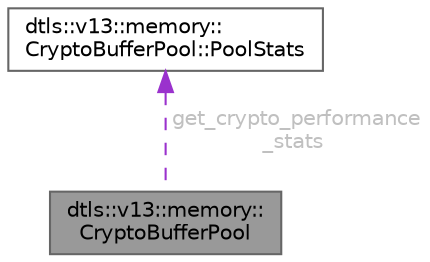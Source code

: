 digraph "dtls::v13::memory::CryptoBufferPool"
{
 // LATEX_PDF_SIZE
  bgcolor="transparent";
  edge [fontname=Helvetica,fontsize=10,labelfontname=Helvetica,labelfontsize=10];
  node [fontname=Helvetica,fontsize=10,shape=box,height=0.2,width=0.4];
  Node1 [id="Node000001",label="dtls::v13::memory::\lCryptoBufferPool",height=0.2,width=0.4,color="gray40", fillcolor="grey60", style="filled", fontcolor="black",tooltip=" "];
  Node2 -> Node1 [id="edge1_Node000001_Node000002",dir="back",color="darkorchid3",style="dashed",tooltip=" ",label=" get_crypto_performance\l_stats",fontcolor="grey" ];
  Node2 [id="Node000002",label="dtls::v13::memory::\lCryptoBufferPool::PoolStats",height=0.2,width=0.4,color="gray40", fillcolor="white", style="filled",URL="$structdtls_1_1v13_1_1memory_1_1CryptoBufferPool_1_1PoolStats.html",tooltip=" "];
}

